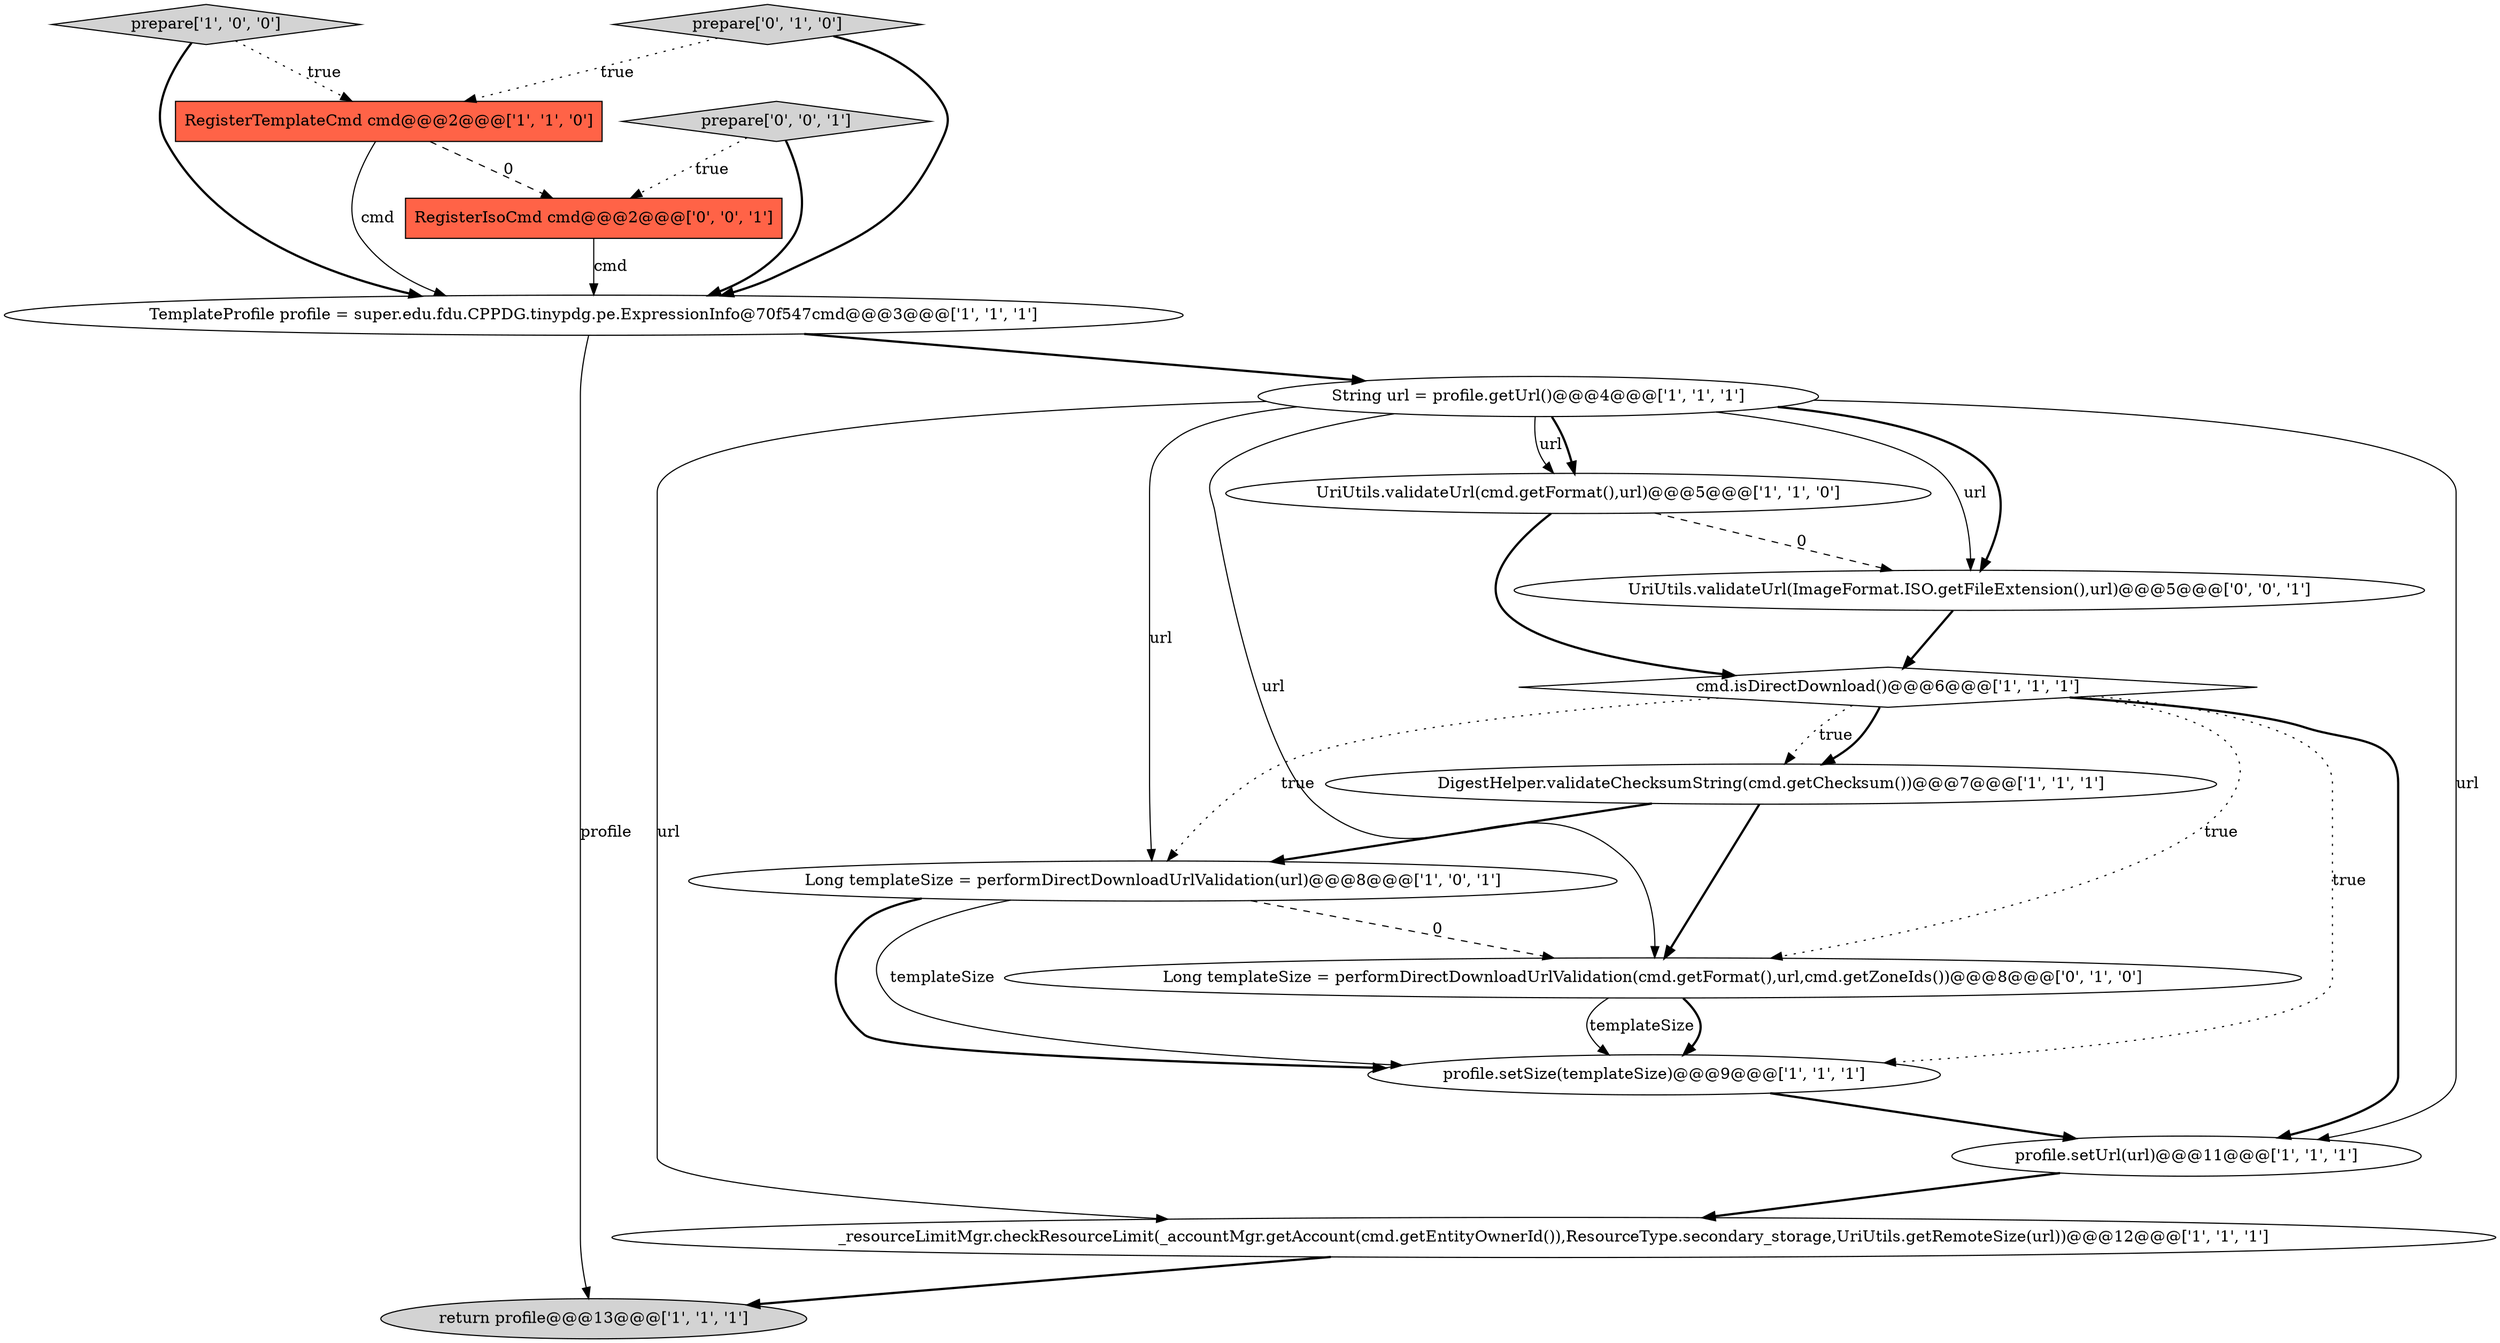 digraph {
7 [style = filled, label = "prepare['1', '0', '0']", fillcolor = lightgray, shape = diamond image = "AAA0AAABBB1BBB"];
4 [style = filled, label = "profile.setSize(templateSize)@@@9@@@['1', '1', '1']", fillcolor = white, shape = ellipse image = "AAA0AAABBB1BBB"];
2 [style = filled, label = "UriUtils.validateUrl(cmd.getFormat(),url)@@@5@@@['1', '1', '0']", fillcolor = white, shape = ellipse image = "AAA0AAABBB1BBB"];
1 [style = filled, label = "return profile@@@13@@@['1', '1', '1']", fillcolor = lightgray, shape = ellipse image = "AAA0AAABBB1BBB"];
14 [style = filled, label = "UriUtils.validateUrl(ImageFormat.ISO.getFileExtension(),url)@@@5@@@['0', '0', '1']", fillcolor = white, shape = ellipse image = "AAA0AAABBB3BBB"];
3 [style = filled, label = "DigestHelper.validateChecksumString(cmd.getChecksum())@@@7@@@['1', '1', '1']", fillcolor = white, shape = ellipse image = "AAA0AAABBB1BBB"];
5 [style = filled, label = "TemplateProfile profile = super.edu.fdu.CPPDG.tinypdg.pe.ExpressionInfo@70f547cmd@@@3@@@['1', '1', '1']", fillcolor = white, shape = ellipse image = "AAA0AAABBB1BBB"];
11 [style = filled, label = "Long templateSize = performDirectDownloadUrlValidation(url)@@@8@@@['1', '0', '1']", fillcolor = white, shape = ellipse image = "AAA0AAABBB1BBB"];
12 [style = filled, label = "Long templateSize = performDirectDownloadUrlValidation(cmd.getFormat(),url,cmd.getZoneIds())@@@8@@@['0', '1', '0']", fillcolor = white, shape = ellipse image = "AAA1AAABBB2BBB"];
6 [style = filled, label = "profile.setUrl(url)@@@11@@@['1', '1', '1']", fillcolor = white, shape = ellipse image = "AAA0AAABBB1BBB"];
13 [style = filled, label = "prepare['0', '1', '0']", fillcolor = lightgray, shape = diamond image = "AAA0AAABBB2BBB"];
15 [style = filled, label = "RegisterIsoCmd cmd@@@2@@@['0', '0', '1']", fillcolor = tomato, shape = box image = "AAA0AAABBB3BBB"];
10 [style = filled, label = "cmd.isDirectDownload()@@@6@@@['1', '1', '1']", fillcolor = white, shape = diamond image = "AAA0AAABBB1BBB"];
0 [style = filled, label = "String url = profile.getUrl()@@@4@@@['1', '1', '1']", fillcolor = white, shape = ellipse image = "AAA0AAABBB1BBB"];
16 [style = filled, label = "prepare['0', '0', '1']", fillcolor = lightgray, shape = diamond image = "AAA0AAABBB3BBB"];
9 [style = filled, label = "_resourceLimitMgr.checkResourceLimit(_accountMgr.getAccount(cmd.getEntityOwnerId()),ResourceType.secondary_storage,UriUtils.getRemoteSize(url))@@@12@@@['1', '1', '1']", fillcolor = white, shape = ellipse image = "AAA0AAABBB1BBB"];
8 [style = filled, label = "RegisterTemplateCmd cmd@@@2@@@['1', '1', '0']", fillcolor = tomato, shape = box image = "AAA0AAABBB1BBB"];
0->9 [style = solid, label="url"];
4->6 [style = bold, label=""];
11->4 [style = bold, label=""];
3->11 [style = bold, label=""];
10->3 [style = dotted, label="true"];
10->6 [style = bold, label=""];
0->2 [style = solid, label="url"];
10->12 [style = dotted, label="true"];
7->8 [style = dotted, label="true"];
12->4 [style = bold, label=""];
11->12 [style = dashed, label="0"];
0->11 [style = solid, label="url"];
8->5 [style = solid, label="cmd"];
2->10 [style = bold, label=""];
13->8 [style = dotted, label="true"];
16->15 [style = dotted, label="true"];
15->5 [style = solid, label="cmd"];
10->3 [style = bold, label=""];
6->9 [style = bold, label=""];
5->0 [style = bold, label=""];
0->14 [style = solid, label="url"];
3->12 [style = bold, label=""];
10->4 [style = dotted, label="true"];
2->14 [style = dashed, label="0"];
5->1 [style = solid, label="profile"];
8->15 [style = dashed, label="0"];
16->5 [style = bold, label=""];
7->5 [style = bold, label=""];
11->4 [style = solid, label="templateSize"];
0->6 [style = solid, label="url"];
0->2 [style = bold, label=""];
0->14 [style = bold, label=""];
14->10 [style = bold, label=""];
10->11 [style = dotted, label="true"];
9->1 [style = bold, label=""];
13->5 [style = bold, label=""];
0->12 [style = solid, label="url"];
12->4 [style = solid, label="templateSize"];
}

